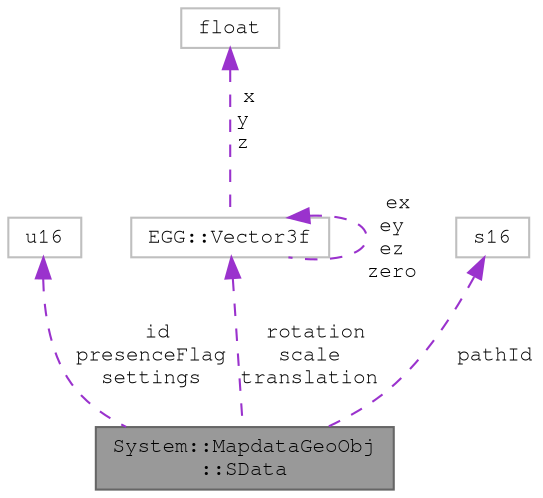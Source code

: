 digraph "System::MapdataGeoObj::SData"
{
 // LATEX_PDF_SIZE
  bgcolor="transparent";
  edge [fontname=FreeMono,fontsize=10,labelfontname=FreeMono,labelfontsize=10];
  node [fontname=FreeMono,fontsize=10,shape=box,height=0.2,width=0.4];
  Node1 [label="System::MapdataGeoObj\l::SData",height=0.2,width=0.4,color="gray40", fillcolor="grey60", style="filled", fontcolor="black",tooltip=" "];
  Node2 -> Node1 [dir="back",color="darkorchid3",style="dashed",label=" id\npresenceFlag\nsettings" ];
  Node2 [label="u16",height=0.2,width=0.4,color="grey75", fillcolor="white", style="filled",URL="$classu16.html",tooltip=" "];
  Node3 -> Node1 [dir="back",color="darkorchid3",style="dashed",label=" rotation\nscale\ntranslation" ];
  Node3 [label="EGG::Vector3f",height=0.2,width=0.4,color="grey75", fillcolor="white", style="filled",URL="$struct_e_g_g_1_1_vector3f.html",tooltip=" "];
  Node4 -> Node3 [dir="back",color="darkorchid3",style="dashed",label=" x\ny\nz" ];
  Node4 [label="float",height=0.2,width=0.4,color="grey75", fillcolor="white", style="filled",tooltip=" "];
  Node3 -> Node3 [dir="back",color="darkorchid3",style="dashed",label=" ex\ney\nez\nzero" ];
  Node5 -> Node1 [dir="back",color="darkorchid3",style="dashed",label=" pathId" ];
  Node5 [label="s16",height=0.2,width=0.4,color="grey75", fillcolor="white", style="filled",tooltip=" "];
}
